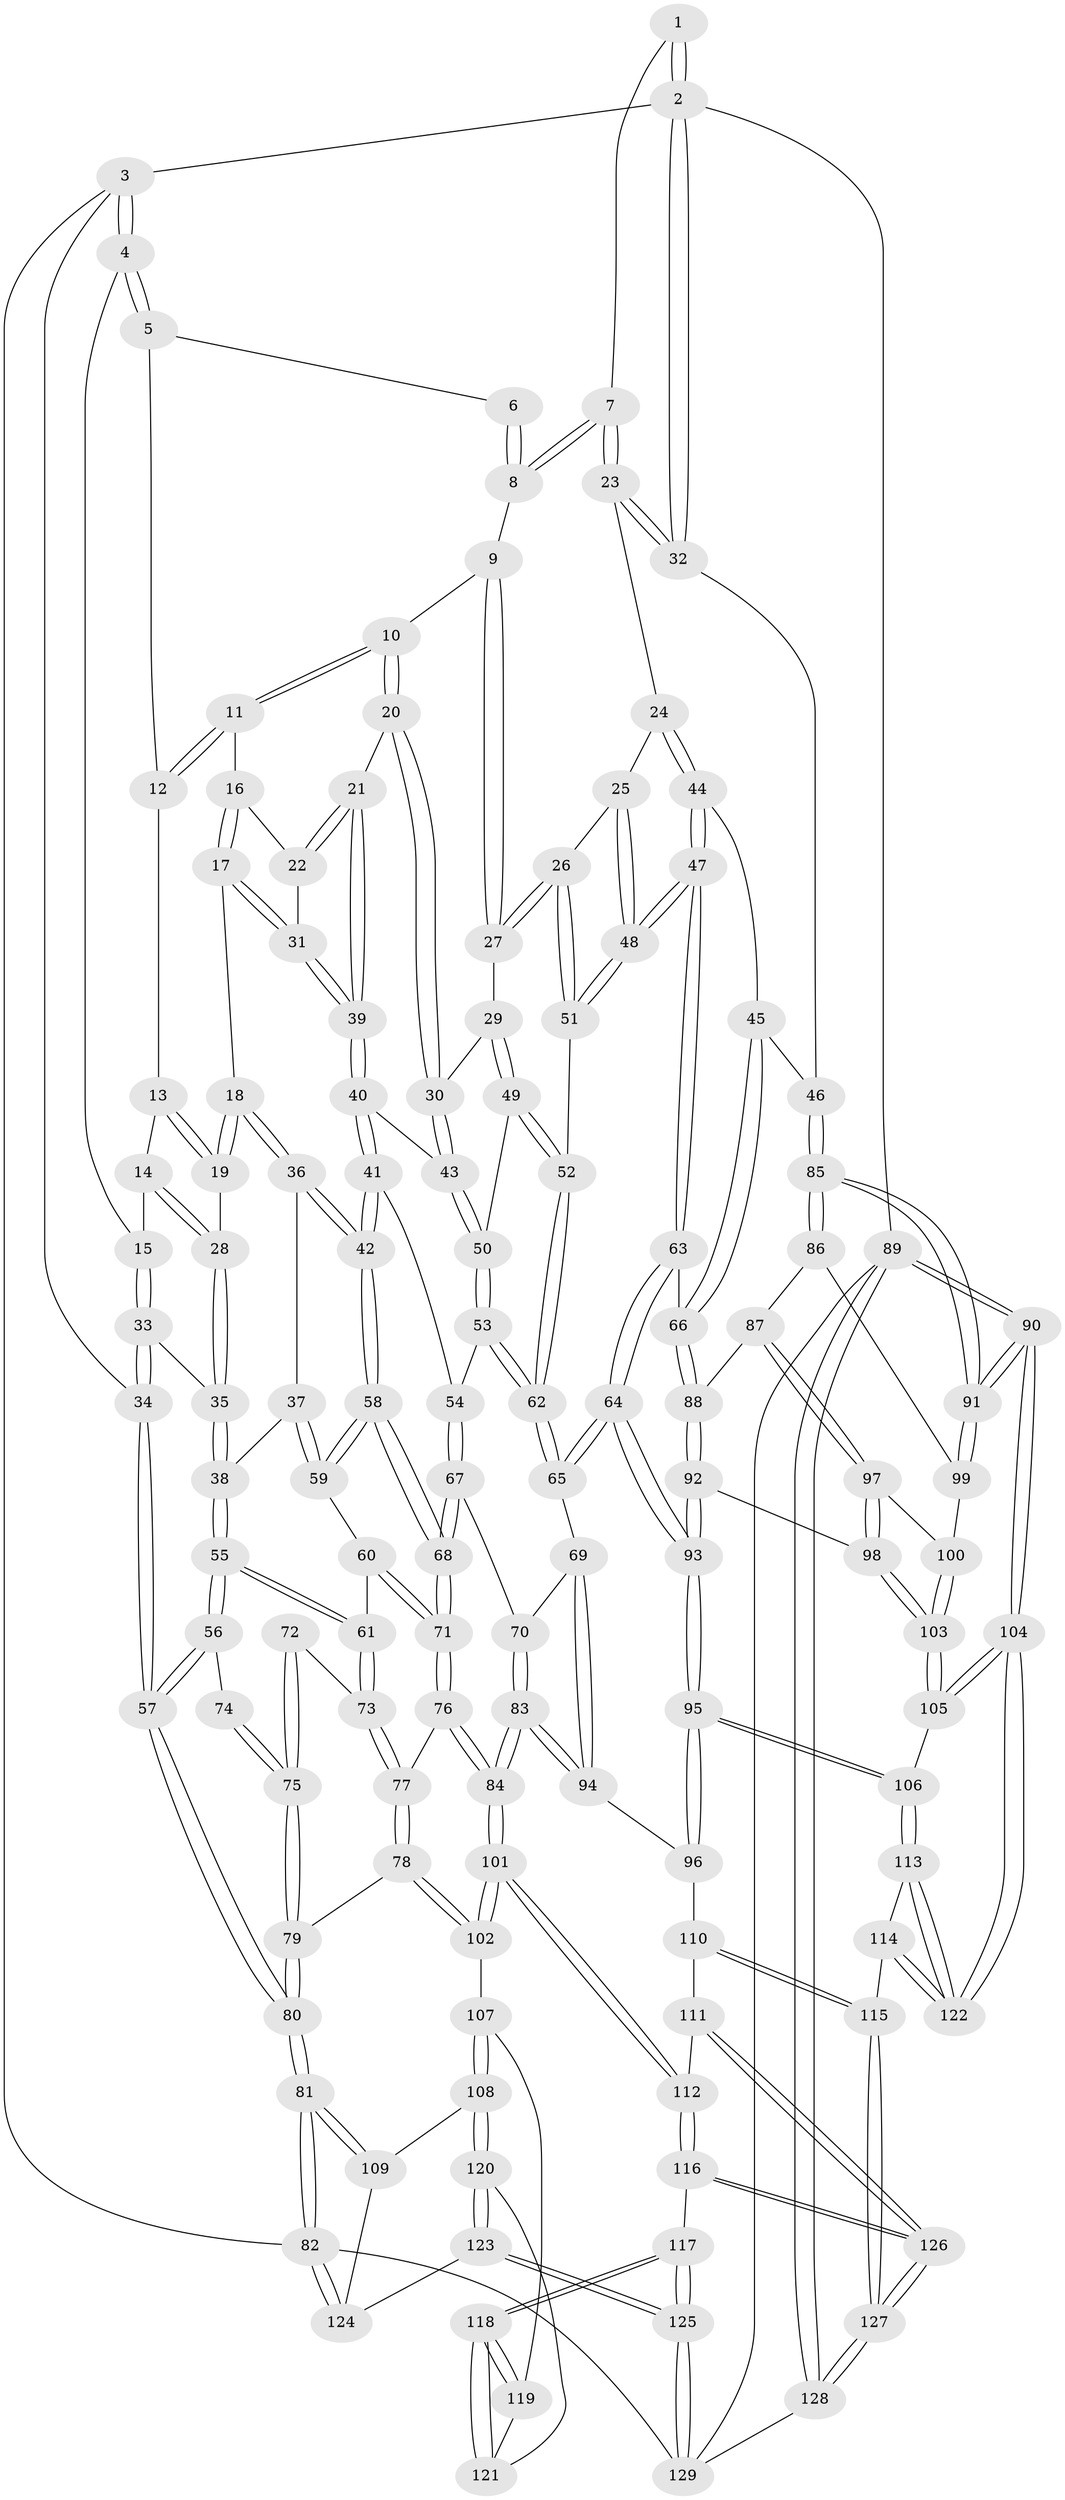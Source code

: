 // coarse degree distribution, {5: 0.07692307692307693, 4: 0.1282051282051282, 3: 0.6923076923076923, 2: 0.08974358974358974, 6: 0.01282051282051282}
// Generated by graph-tools (version 1.1) at 2025/54/03/04/25 22:54:47]
// undirected, 129 vertices, 319 edges
graph export_dot {
  node [color=gray90,style=filled];
  1 [pos="+0.805118406174229+0"];
  2 [pos="+1+0"];
  3 [pos="+0+0"];
  4 [pos="+0.012014832541355165+0"];
  5 [pos="+0.4490206990497892+0"];
  6 [pos="+0.5233961000220849+0"];
  7 [pos="+0.7393433579614604+0.058066759534045075"];
  8 [pos="+0.6601703070956434+0.07477866900305888"];
  9 [pos="+0.6489469137773584+0.08060276233465319"];
  10 [pos="+0.5582300410892328+0.06299403818410731"];
  11 [pos="+0.4839273257483368+0"];
  12 [pos="+0.4492556388952044+0"];
  13 [pos="+0.3518070331188929+0.016877114788310485"];
  14 [pos="+0.256035461672834+0.08319038359308095"];
  15 [pos="+0.22521360494736176+0.08316560969760511"];
  16 [pos="+0.4615972242183008+0.040614005739489"];
  17 [pos="+0.3715598791507553+0.15392642040605461"];
  18 [pos="+0.36655498706037853+0.15383901733137"];
  19 [pos="+0.3447667717116991+0.13389981934151626"];
  20 [pos="+0.5565141292367229+0.1672436038713885"];
  21 [pos="+0.5216968444384077+0.1758544312695396"];
  22 [pos="+0.46932561024505826+0.11571647329938764"];
  23 [pos="+0.7547200515481519+0.09026867490711092"];
  24 [pos="+0.7730038638189786+0.14353020354127313"];
  25 [pos="+0.7129733312455477+0.1823503525172354"];
  26 [pos="+0.6400441868042755+0.1988820490806431"];
  27 [pos="+0.6317090695165322+0.19446444882822714"];
  28 [pos="+0.33730989563367114+0.1333601239121989"];
  29 [pos="+0.6036530782091324+0.19260538780812053"];
  30 [pos="+0.5925107974197366+0.1896476514530543"];
  31 [pos="+0.4127837069129973+0.17391086952486448"];
  32 [pos="+1+0"];
  33 [pos="+0.18924610369166187+0.19502242762672026"];
  34 [pos="+0+0"];
  35 [pos="+0.19165312815003188+0.20060538254771498"];
  36 [pos="+0.3332403269991619+0.22227053102479594"];
  37 [pos="+0.19476426219278437+0.21502830283279203"];
  38 [pos="+0.19372447777535498+0.21437060076494363"];
  39 [pos="+0.46080513277204965+0.2255705540886594"];
  40 [pos="+0.46061250964889117+0.22754680338281025"];
  41 [pos="+0.4402609121403355+0.274450509995861"];
  42 [pos="+0.37391145612690285+0.3226183752501858"];
  43 [pos="+0.5421693033348092+0.2666587861787108"];
  44 [pos="+0.8008979992704177+0.15858544217230233"];
  45 [pos="+0.9505451844852388+0.18984651780707232"];
  46 [pos="+1+0.09586934655499416"];
  47 [pos="+0.7492911753243233+0.3334777697300779"];
  48 [pos="+0.742214113894444+0.3247515602462692"];
  49 [pos="+0.5808134176765853+0.2857617540341032"];
  50 [pos="+0.5500114531158831+0.2920525893346666"];
  51 [pos="+0.6519729882109124+0.2609747907758283"];
  52 [pos="+0.6199291362266828+0.30237628642268055"];
  53 [pos="+0.5406303046656735+0.3114423067527978"];
  54 [pos="+0.5094827812776819+0.32145295709331556"];
  55 [pos="+0.15142436650604382+0.2631230819300572"];
  56 [pos="+0+0.32028493519166473"];
  57 [pos="+0+0.31586094181516605"];
  58 [pos="+0.3592095752348355+0.353910921997605"];
  59 [pos="+0.27330552947875697+0.3191892894844298"];
  60 [pos="+0.1993066828224062+0.3727542309072383"];
  61 [pos="+0.1782026175057161+0.3804809940010118"];
  62 [pos="+0.6179873790749176+0.3928630392102213"];
  63 [pos="+0.7663283021548875+0.3756161596077445"];
  64 [pos="+0.7020685831623936+0.41528628358744085"];
  65 [pos="+0.6240387196098727+0.41110477979783644"];
  66 [pos="+0.8101778723704209+0.38054995852462914"];
  67 [pos="+0.49761923585465495+0.39687491171241784"];
  68 [pos="+0.3675543326079013+0.40607439858475497"];
  69 [pos="+0.5976944146190651+0.4289987098426758"];
  70 [pos="+0.5122737938904407+0.40526988934652036"];
  71 [pos="+0.35752708557975227+0.43643995532677443"];
  72 [pos="+0.1293441357044976+0.38741683147285144"];
  73 [pos="+0.17661515739829517+0.38350652738163926"];
  74 [pos="+0.07452255026112996+0.3724765563381131"];
  75 [pos="+0.10506161064254702+0.4764073315420561"];
  76 [pos="+0.3489449192922457+0.4765414476590632"];
  77 [pos="+0.18850489173366833+0.42789612747182304"];
  78 [pos="+0.11419630894636713+0.5639420201138055"];
  79 [pos="+0.10518087354645592+0.5618353669402565"];
  80 [pos="+0+0.5560117833404319"];
  81 [pos="+0+0.7538632287891359"];
  82 [pos="+0+0.8584046087652764"];
  83 [pos="+0.44498033869753717+0.6032494105361084"];
  84 [pos="+0.3599781066254072+0.6107324633527724"];
  85 [pos="+1+0.42098709257885214"];
  86 [pos="+0.9681915353492875+0.46561090207163885"];
  87 [pos="+0.9389882410970627+0.46546834153129196"];
  88 [pos="+0.8646680964260754+0.43881180211963455"];
  89 [pos="+1+1"];
  90 [pos="+1+1"];
  91 [pos="+1+0.6337612184004306"];
  92 [pos="+0.7854168566380758+0.5841410369905511"];
  93 [pos="+0.7204546858490622+0.6218437358814621"];
  94 [pos="+0.5372283589322694+0.6039334612735989"];
  95 [pos="+0.7050381650905341+0.6473658964138003"];
  96 [pos="+0.5554894769395353+0.6150883154322779"];
  97 [pos="+0.8976274469823425+0.5619235710969643"];
  98 [pos="+0.8745208539290523+0.5945284770358783"];
  99 [pos="+0.9547269371265872+0.5990474915853957"];
  100 [pos="+0.9501870867309257+0.6041043930692311"];
  101 [pos="+0.3079802539243754+0.6671238646712132"];
  102 [pos="+0.27018819823801155+0.6682533119159827"];
  103 [pos="+0.9191623882075879+0.6644791739606051"];
  104 [pos="+1+0.9416668152587452"];
  105 [pos="+0.9309652206260017+0.7574686008971141"];
  106 [pos="+0.7213323944497213+0.6849540925747183"];
  107 [pos="+0.2534898884494057+0.6833668648724018"];
  108 [pos="+0.07454796375557268+0.8018170304598788"];
  109 [pos="+0.07216395420013366+0.8018332684695207"];
  110 [pos="+0.5518002205116093+0.7205947151292986"];
  111 [pos="+0.44622047779275925+0.8354447052337544"];
  112 [pos="+0.3144173505278926+0.6820916039165599"];
  113 [pos="+0.6877207729311325+0.8001731590640415"];
  114 [pos="+0.6228598515867305+0.8904276372948824"];
  115 [pos="+0.6136797267605745+0.8994540439926658"];
  116 [pos="+0.2787232396836484+0.9281031076389297"];
  117 [pos="+0.22832566081941108+0.9627826279351056"];
  118 [pos="+0.21062798501633773+0.932354152693793"];
  119 [pos="+0.2011549362137575+0.8557685064266995"];
  120 [pos="+0.10824060243751314+0.8544623539170603"];
  121 [pos="+0.12563893142440666+0.8632651910523352"];
  122 [pos="+0.9385690794535386+0.8995284825273645"];
  123 [pos="+0.10730113323118555+0.98985140180455"];
  124 [pos="+0.0525605322084459+0.9576423050106909"];
  125 [pos="+0.17181484857258184+1"];
  126 [pos="+0.5341642538697045+0.9822440926293343"];
  127 [pos="+0.5504673453274418+0.9972108512645352"];
  128 [pos="+0.5762113937560608+1"];
  129 [pos="+0.17099530740824906+1"];
  1 -- 2;
  1 -- 2;
  1 -- 7;
  2 -- 3;
  2 -- 32;
  2 -- 32;
  2 -- 89;
  3 -- 4;
  3 -- 4;
  3 -- 34;
  3 -- 82;
  4 -- 5;
  4 -- 5;
  4 -- 15;
  5 -- 6;
  5 -- 12;
  6 -- 8;
  6 -- 8;
  7 -- 8;
  7 -- 8;
  7 -- 23;
  7 -- 23;
  8 -- 9;
  9 -- 10;
  9 -- 27;
  9 -- 27;
  10 -- 11;
  10 -- 11;
  10 -- 20;
  10 -- 20;
  11 -- 12;
  11 -- 12;
  11 -- 16;
  12 -- 13;
  13 -- 14;
  13 -- 19;
  13 -- 19;
  14 -- 15;
  14 -- 28;
  14 -- 28;
  15 -- 33;
  15 -- 33;
  16 -- 17;
  16 -- 17;
  16 -- 22;
  17 -- 18;
  17 -- 31;
  17 -- 31;
  18 -- 19;
  18 -- 19;
  18 -- 36;
  18 -- 36;
  19 -- 28;
  20 -- 21;
  20 -- 30;
  20 -- 30;
  21 -- 22;
  21 -- 22;
  21 -- 39;
  21 -- 39;
  22 -- 31;
  23 -- 24;
  23 -- 32;
  23 -- 32;
  24 -- 25;
  24 -- 44;
  24 -- 44;
  25 -- 26;
  25 -- 48;
  25 -- 48;
  26 -- 27;
  26 -- 27;
  26 -- 51;
  26 -- 51;
  27 -- 29;
  28 -- 35;
  28 -- 35;
  29 -- 30;
  29 -- 49;
  29 -- 49;
  30 -- 43;
  30 -- 43;
  31 -- 39;
  31 -- 39;
  32 -- 46;
  33 -- 34;
  33 -- 34;
  33 -- 35;
  34 -- 57;
  34 -- 57;
  35 -- 38;
  35 -- 38;
  36 -- 37;
  36 -- 42;
  36 -- 42;
  37 -- 38;
  37 -- 59;
  37 -- 59;
  38 -- 55;
  38 -- 55;
  39 -- 40;
  39 -- 40;
  40 -- 41;
  40 -- 41;
  40 -- 43;
  41 -- 42;
  41 -- 42;
  41 -- 54;
  42 -- 58;
  42 -- 58;
  43 -- 50;
  43 -- 50;
  44 -- 45;
  44 -- 47;
  44 -- 47;
  45 -- 46;
  45 -- 66;
  45 -- 66;
  46 -- 85;
  46 -- 85;
  47 -- 48;
  47 -- 48;
  47 -- 63;
  47 -- 63;
  48 -- 51;
  48 -- 51;
  49 -- 50;
  49 -- 52;
  49 -- 52;
  50 -- 53;
  50 -- 53;
  51 -- 52;
  52 -- 62;
  52 -- 62;
  53 -- 54;
  53 -- 62;
  53 -- 62;
  54 -- 67;
  54 -- 67;
  55 -- 56;
  55 -- 56;
  55 -- 61;
  55 -- 61;
  56 -- 57;
  56 -- 57;
  56 -- 74;
  57 -- 80;
  57 -- 80;
  58 -- 59;
  58 -- 59;
  58 -- 68;
  58 -- 68;
  59 -- 60;
  60 -- 61;
  60 -- 71;
  60 -- 71;
  61 -- 73;
  61 -- 73;
  62 -- 65;
  62 -- 65;
  63 -- 64;
  63 -- 64;
  63 -- 66;
  64 -- 65;
  64 -- 65;
  64 -- 93;
  64 -- 93;
  65 -- 69;
  66 -- 88;
  66 -- 88;
  67 -- 68;
  67 -- 68;
  67 -- 70;
  68 -- 71;
  68 -- 71;
  69 -- 70;
  69 -- 94;
  69 -- 94;
  70 -- 83;
  70 -- 83;
  71 -- 76;
  71 -- 76;
  72 -- 73;
  72 -- 75;
  72 -- 75;
  73 -- 77;
  73 -- 77;
  74 -- 75;
  74 -- 75;
  75 -- 79;
  75 -- 79;
  76 -- 77;
  76 -- 84;
  76 -- 84;
  77 -- 78;
  77 -- 78;
  78 -- 79;
  78 -- 102;
  78 -- 102;
  79 -- 80;
  79 -- 80;
  80 -- 81;
  80 -- 81;
  81 -- 82;
  81 -- 82;
  81 -- 109;
  81 -- 109;
  82 -- 124;
  82 -- 124;
  82 -- 129;
  83 -- 84;
  83 -- 84;
  83 -- 94;
  83 -- 94;
  84 -- 101;
  84 -- 101;
  85 -- 86;
  85 -- 86;
  85 -- 91;
  85 -- 91;
  86 -- 87;
  86 -- 99;
  87 -- 88;
  87 -- 97;
  87 -- 97;
  88 -- 92;
  88 -- 92;
  89 -- 90;
  89 -- 90;
  89 -- 128;
  89 -- 128;
  89 -- 129;
  90 -- 91;
  90 -- 91;
  90 -- 104;
  90 -- 104;
  91 -- 99;
  91 -- 99;
  92 -- 93;
  92 -- 93;
  92 -- 98;
  93 -- 95;
  93 -- 95;
  94 -- 96;
  95 -- 96;
  95 -- 96;
  95 -- 106;
  95 -- 106;
  96 -- 110;
  97 -- 98;
  97 -- 98;
  97 -- 100;
  98 -- 103;
  98 -- 103;
  99 -- 100;
  100 -- 103;
  100 -- 103;
  101 -- 102;
  101 -- 102;
  101 -- 112;
  101 -- 112;
  102 -- 107;
  103 -- 105;
  103 -- 105;
  104 -- 105;
  104 -- 105;
  104 -- 122;
  104 -- 122;
  105 -- 106;
  106 -- 113;
  106 -- 113;
  107 -- 108;
  107 -- 108;
  107 -- 119;
  108 -- 109;
  108 -- 120;
  108 -- 120;
  109 -- 124;
  110 -- 111;
  110 -- 115;
  110 -- 115;
  111 -- 112;
  111 -- 126;
  111 -- 126;
  112 -- 116;
  112 -- 116;
  113 -- 114;
  113 -- 122;
  113 -- 122;
  114 -- 115;
  114 -- 122;
  114 -- 122;
  115 -- 127;
  115 -- 127;
  116 -- 117;
  116 -- 126;
  116 -- 126;
  117 -- 118;
  117 -- 118;
  117 -- 125;
  117 -- 125;
  118 -- 119;
  118 -- 119;
  118 -- 121;
  118 -- 121;
  119 -- 121;
  120 -- 121;
  120 -- 123;
  120 -- 123;
  123 -- 124;
  123 -- 125;
  123 -- 125;
  125 -- 129;
  125 -- 129;
  126 -- 127;
  126 -- 127;
  127 -- 128;
  127 -- 128;
  128 -- 129;
}
